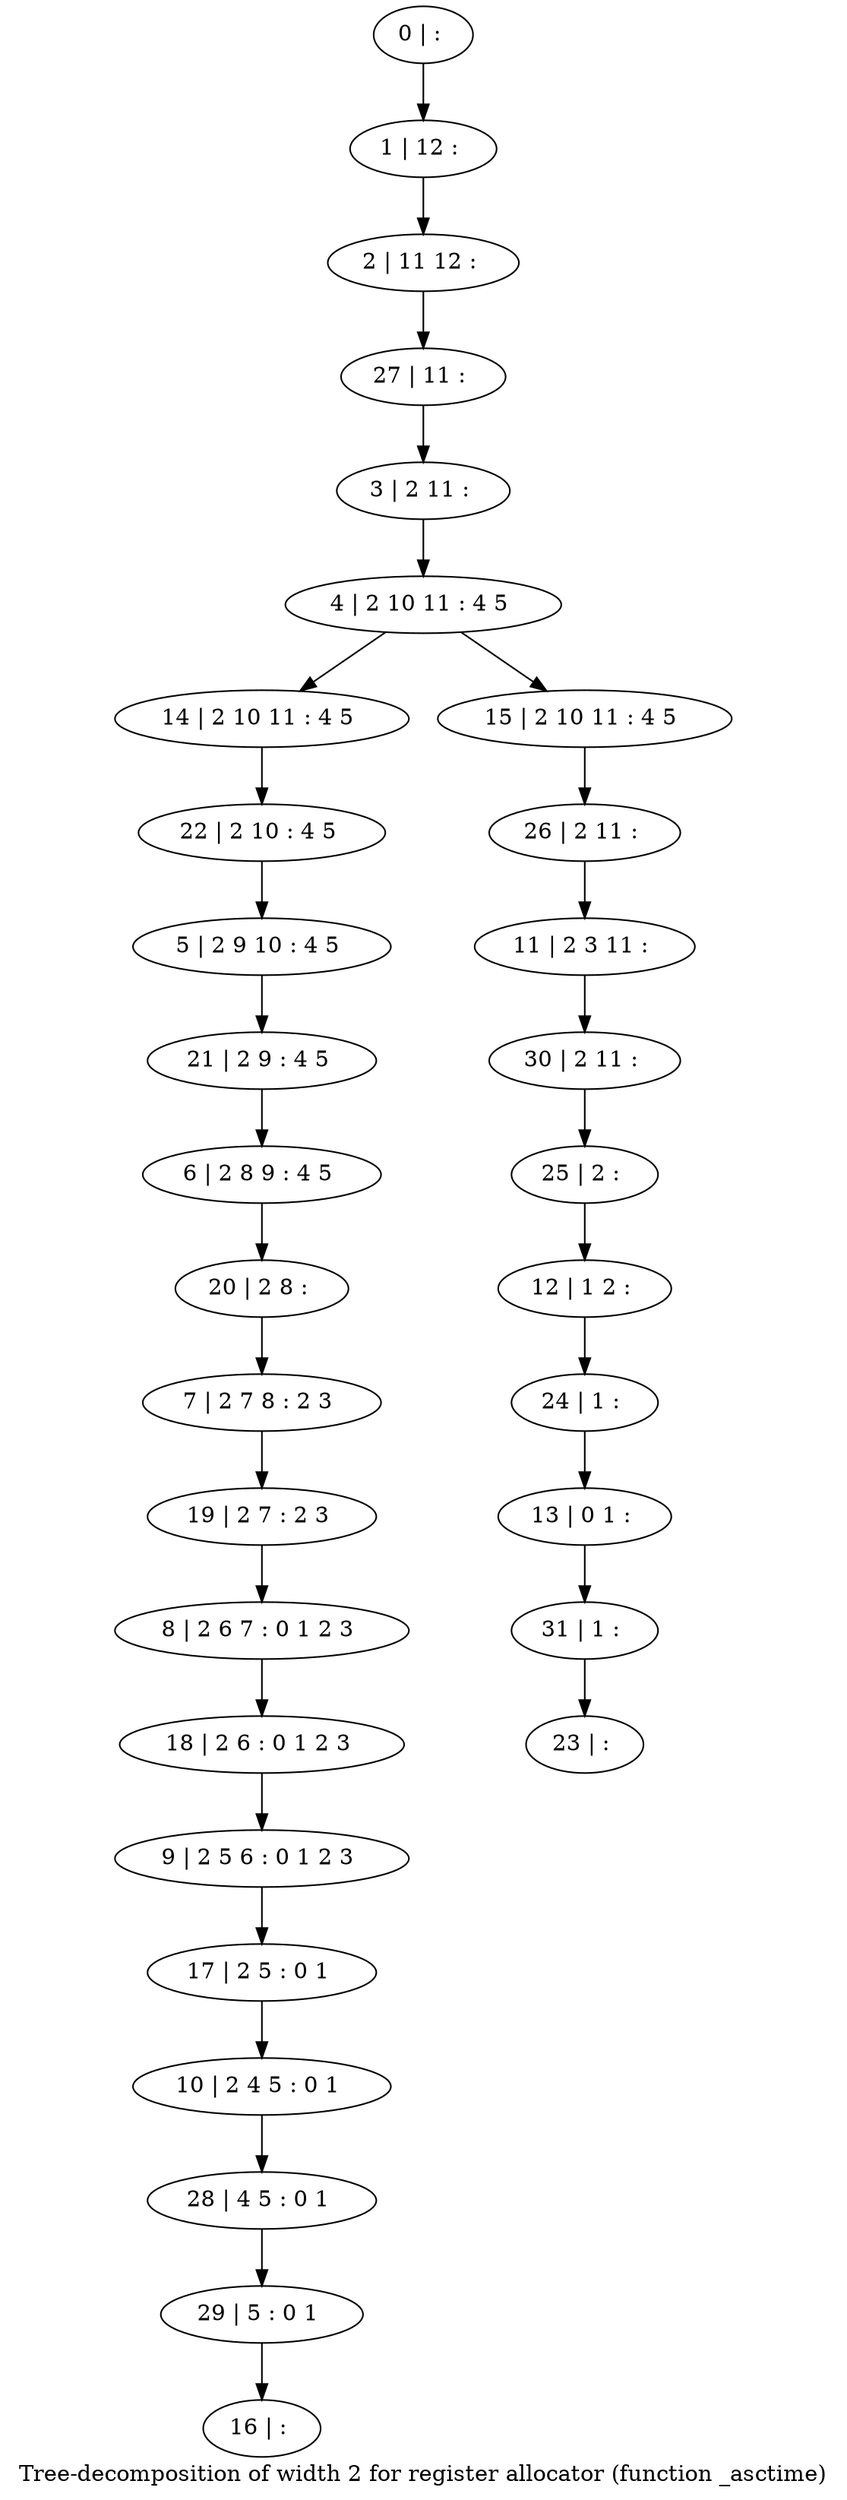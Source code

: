 digraph G {
graph [label="Tree-decomposition of width 2 for register allocator (function _asctime)"]
0[label="0 | : "];
1[label="1 | 12 : "];
2[label="2 | 11 12 : "];
3[label="3 | 2 11 : "];
4[label="4 | 2 10 11 : 4 5 "];
5[label="5 | 2 9 10 : 4 5 "];
6[label="6 | 2 8 9 : 4 5 "];
7[label="7 | 2 7 8 : 2 3 "];
8[label="8 | 2 6 7 : 0 1 2 3 "];
9[label="9 | 2 5 6 : 0 1 2 3 "];
10[label="10 | 2 4 5 : 0 1 "];
11[label="11 | 2 3 11 : "];
12[label="12 | 1 2 : "];
13[label="13 | 0 1 : "];
14[label="14 | 2 10 11 : 4 5 "];
15[label="15 | 2 10 11 : 4 5 "];
16[label="16 | : "];
17[label="17 | 2 5 : 0 1 "];
18[label="18 | 2 6 : 0 1 2 3 "];
19[label="19 | 2 7 : 2 3 "];
20[label="20 | 2 8 : "];
21[label="21 | 2 9 : 4 5 "];
22[label="22 | 2 10 : 4 5 "];
23[label="23 | : "];
24[label="24 | 1 : "];
25[label="25 | 2 : "];
26[label="26 | 2 11 : "];
27[label="27 | 11 : "];
28[label="28 | 4 5 : 0 1 "];
29[label="29 | 5 : 0 1 "];
30[label="30 | 2 11 : "];
31[label="31 | 1 : "];
0->1 ;
1->2 ;
3->4 ;
4->14 ;
4->15 ;
17->10 ;
9->17 ;
18->9 ;
8->18 ;
19->8 ;
7->19 ;
20->7 ;
6->20 ;
21->6 ;
5->21 ;
22->5 ;
14->22 ;
24->13 ;
12->24 ;
25->12 ;
26->11 ;
15->26 ;
27->3 ;
2->27 ;
10->28 ;
29->16 ;
28->29 ;
30->25 ;
11->30 ;
31->23 ;
13->31 ;
}
